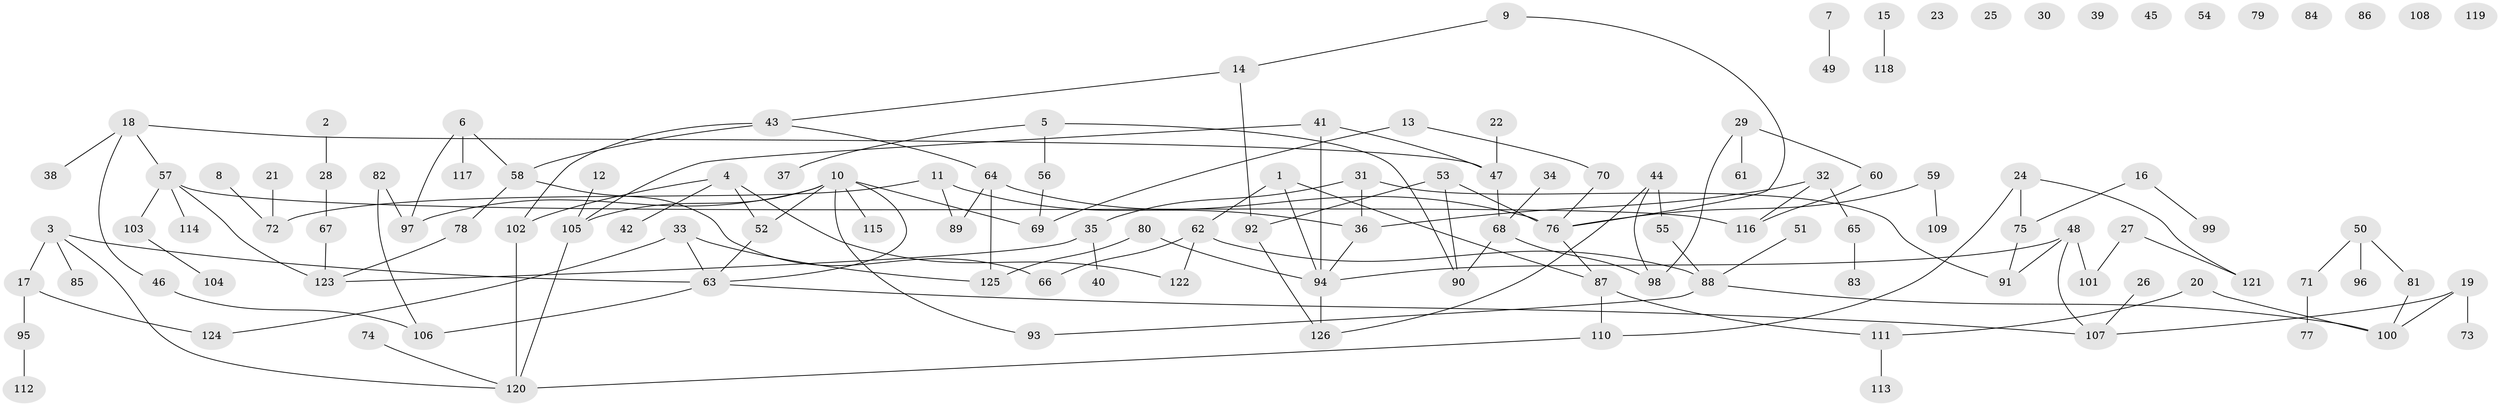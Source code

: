 // Generated by graph-tools (version 1.1) at 2025/40/03/09/25 04:40:02]
// undirected, 126 vertices, 145 edges
graph export_dot {
graph [start="1"]
  node [color=gray90,style=filled];
  1;
  2;
  3;
  4;
  5;
  6;
  7;
  8;
  9;
  10;
  11;
  12;
  13;
  14;
  15;
  16;
  17;
  18;
  19;
  20;
  21;
  22;
  23;
  24;
  25;
  26;
  27;
  28;
  29;
  30;
  31;
  32;
  33;
  34;
  35;
  36;
  37;
  38;
  39;
  40;
  41;
  42;
  43;
  44;
  45;
  46;
  47;
  48;
  49;
  50;
  51;
  52;
  53;
  54;
  55;
  56;
  57;
  58;
  59;
  60;
  61;
  62;
  63;
  64;
  65;
  66;
  67;
  68;
  69;
  70;
  71;
  72;
  73;
  74;
  75;
  76;
  77;
  78;
  79;
  80;
  81;
  82;
  83;
  84;
  85;
  86;
  87;
  88;
  89;
  90;
  91;
  92;
  93;
  94;
  95;
  96;
  97;
  98;
  99;
  100;
  101;
  102;
  103;
  104;
  105;
  106;
  107;
  108;
  109;
  110;
  111;
  112;
  113;
  114;
  115;
  116;
  117;
  118;
  119;
  120;
  121;
  122;
  123;
  124;
  125;
  126;
  1 -- 62;
  1 -- 87;
  1 -- 94;
  2 -- 28;
  3 -- 17;
  3 -- 63;
  3 -- 85;
  3 -- 120;
  4 -- 42;
  4 -- 52;
  4 -- 102;
  4 -- 122;
  5 -- 37;
  5 -- 56;
  5 -- 90;
  6 -- 58;
  6 -- 97;
  6 -- 117;
  7 -- 49;
  8 -- 72;
  9 -- 14;
  9 -- 76;
  10 -- 52;
  10 -- 63;
  10 -- 69;
  10 -- 93;
  10 -- 97;
  10 -- 105;
  10 -- 115;
  11 -- 36;
  11 -- 72;
  11 -- 89;
  12 -- 105;
  13 -- 69;
  13 -- 70;
  14 -- 43;
  14 -- 92;
  15 -- 118;
  16 -- 75;
  16 -- 99;
  17 -- 95;
  17 -- 124;
  18 -- 38;
  18 -- 46;
  18 -- 47;
  18 -- 57;
  19 -- 73;
  19 -- 100;
  19 -- 107;
  20 -- 100;
  20 -- 111;
  21 -- 72;
  22 -- 47;
  24 -- 75;
  24 -- 110;
  24 -- 121;
  26 -- 107;
  27 -- 101;
  27 -- 121;
  28 -- 67;
  29 -- 60;
  29 -- 61;
  29 -- 98;
  31 -- 35;
  31 -- 36;
  31 -- 91;
  32 -- 36;
  32 -- 65;
  32 -- 116;
  33 -- 63;
  33 -- 124;
  33 -- 125;
  34 -- 68;
  35 -- 40;
  35 -- 123;
  36 -- 94;
  41 -- 47;
  41 -- 94;
  41 -- 105;
  43 -- 58;
  43 -- 64;
  43 -- 102;
  44 -- 55;
  44 -- 98;
  44 -- 126;
  46 -- 106;
  47 -- 68;
  48 -- 91;
  48 -- 94;
  48 -- 101;
  48 -- 107;
  50 -- 71;
  50 -- 81;
  50 -- 96;
  51 -- 88;
  52 -- 63;
  53 -- 76;
  53 -- 90;
  53 -- 92;
  55 -- 88;
  56 -- 69;
  57 -- 103;
  57 -- 114;
  57 -- 116;
  57 -- 123;
  58 -- 66;
  58 -- 78;
  59 -- 76;
  59 -- 109;
  60 -- 116;
  62 -- 66;
  62 -- 88;
  62 -- 122;
  63 -- 106;
  63 -- 107;
  64 -- 76;
  64 -- 89;
  64 -- 125;
  65 -- 83;
  67 -- 123;
  68 -- 90;
  68 -- 98;
  70 -- 76;
  71 -- 77;
  74 -- 120;
  75 -- 91;
  76 -- 87;
  78 -- 123;
  80 -- 94;
  80 -- 125;
  81 -- 100;
  82 -- 97;
  82 -- 106;
  87 -- 110;
  87 -- 111;
  88 -- 93;
  88 -- 100;
  92 -- 126;
  94 -- 126;
  95 -- 112;
  102 -- 120;
  103 -- 104;
  105 -- 120;
  110 -- 120;
  111 -- 113;
}
